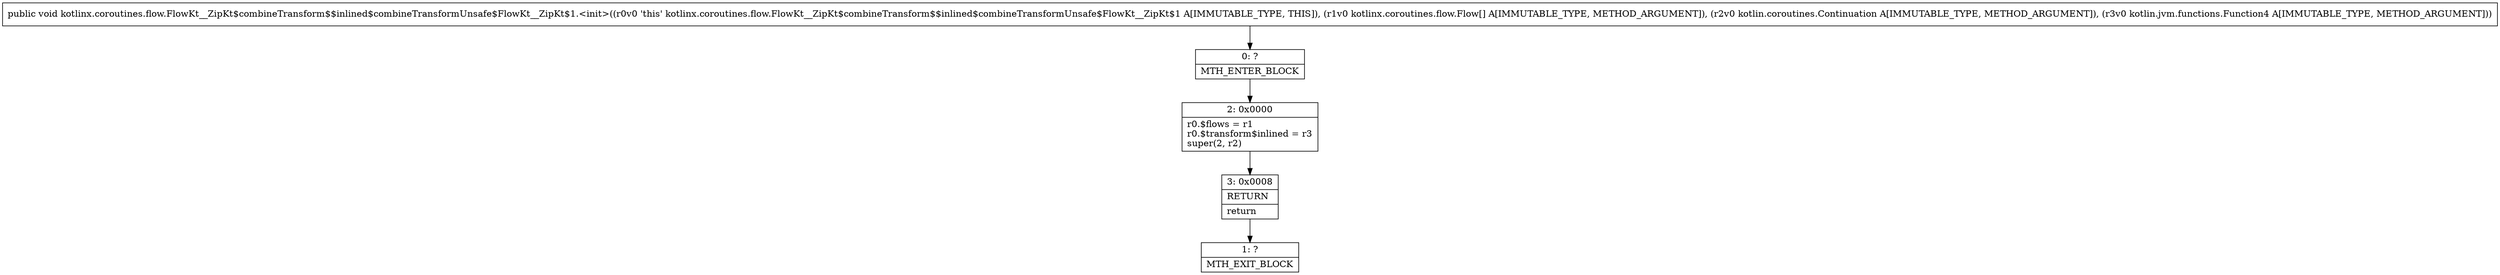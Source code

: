 digraph "CFG forkotlinx.coroutines.flow.FlowKt__ZipKt$combineTransform$$inlined$combineTransformUnsafe$FlowKt__ZipKt$1.\<init\>([Lkotlinx\/coroutines\/flow\/Flow;Lkotlin\/coroutines\/Continuation;Lkotlin\/jvm\/functions\/Function4;)V" {
Node_0 [shape=record,label="{0\:\ ?|MTH_ENTER_BLOCK\l}"];
Node_2 [shape=record,label="{2\:\ 0x0000|r0.$flows = r1\lr0.$transform$inlined = r3\lsuper(2, r2)\l}"];
Node_3 [shape=record,label="{3\:\ 0x0008|RETURN\l|return\l}"];
Node_1 [shape=record,label="{1\:\ ?|MTH_EXIT_BLOCK\l}"];
MethodNode[shape=record,label="{public void kotlinx.coroutines.flow.FlowKt__ZipKt$combineTransform$$inlined$combineTransformUnsafe$FlowKt__ZipKt$1.\<init\>((r0v0 'this' kotlinx.coroutines.flow.FlowKt__ZipKt$combineTransform$$inlined$combineTransformUnsafe$FlowKt__ZipKt$1 A[IMMUTABLE_TYPE, THIS]), (r1v0 kotlinx.coroutines.flow.Flow[] A[IMMUTABLE_TYPE, METHOD_ARGUMENT]), (r2v0 kotlin.coroutines.Continuation A[IMMUTABLE_TYPE, METHOD_ARGUMENT]), (r3v0 kotlin.jvm.functions.Function4 A[IMMUTABLE_TYPE, METHOD_ARGUMENT])) }"];
MethodNode -> Node_0;Node_0 -> Node_2;
Node_2 -> Node_3;
Node_3 -> Node_1;
}

